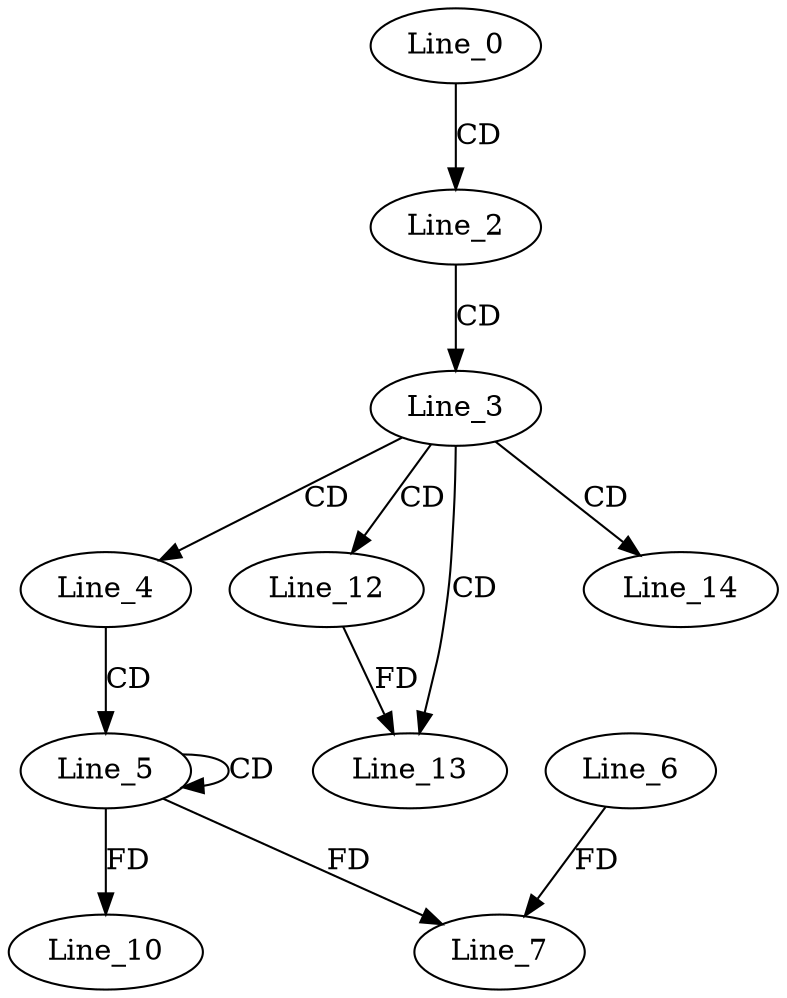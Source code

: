 digraph G {
  Line_0;
  Line_2;
  Line_3;
  Line_4;
  Line_4;
  Line_5;
  Line_5;
  Line_5;
  Line_6;
  Line_6;
  Line_7;
  Line_7;
  Line_10;
  Line_10;
  Line_10;
  Line_10;
  Line_10;
  Line_10;
  Line_10;
  Line_12;
  Line_13;
  Line_14;
  Line_0 -> Line_2 [ label="CD" ];
  Line_2 -> Line_3 [ label="CD" ];
  Line_3 -> Line_4 [ label="CD" ];
  Line_4 -> Line_5 [ label="CD" ];
  Line_5 -> Line_5 [ label="CD" ];
  Line_5 -> Line_7 [ label="FD" ];
  Line_6 -> Line_7 [ label="FD" ];
  Line_5 -> Line_10 [ label="FD" ];
  Line_3 -> Line_12 [ label="CD" ];
  Line_3 -> Line_13 [ label="CD" ];
  Line_12 -> Line_13 [ label="FD" ];
  Line_3 -> Line_14 [ label="CD" ];
}
